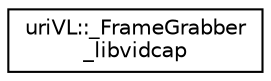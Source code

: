 digraph "Graphical Class Hierarchy"
{
  edge [fontname="Helvetica",fontsize="10",labelfontname="Helvetica",labelfontsize="10"];
  node [fontname="Helvetica",fontsize="10",shape=record];
  rankdir="LR";
  Node1 [label="uriVL::_FrameGrabber\l_libvidcap",height=0.2,width=0.4,color="black", fillcolor="white", style="filled",URL="$classuriVL_1_1__FrameGrabber__libvidcap.html",tooltip="\"Generic\" implementation of the reading of video data from a live video source. "];
}
